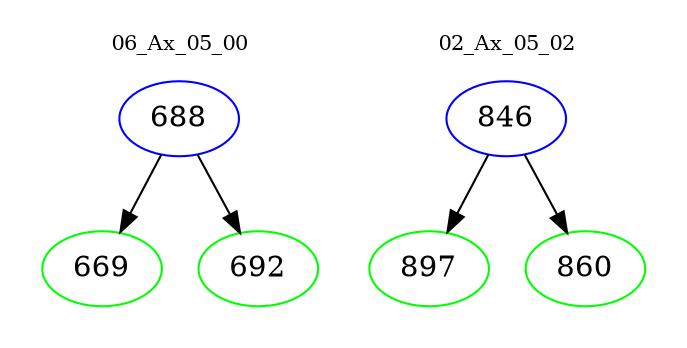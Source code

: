 digraph{
subgraph cluster_0 {
color = white
label = "06_Ax_05_00";
fontsize=10;
T0_688 [label="688", color="blue"]
T0_688 -> T0_669 [color="black"]
T0_669 [label="669", color="green"]
T0_688 -> T0_692 [color="black"]
T0_692 [label="692", color="green"]
}
subgraph cluster_1 {
color = white
label = "02_Ax_05_02";
fontsize=10;
T1_846 [label="846", color="blue"]
T1_846 -> T1_897 [color="black"]
T1_897 [label="897", color="green"]
T1_846 -> T1_860 [color="black"]
T1_860 [label="860", color="green"]
}
}
